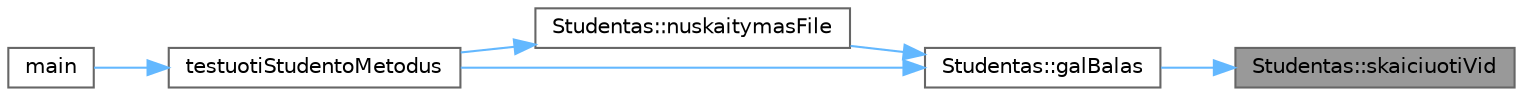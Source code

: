 digraph "Studentas::skaiciuotiVid"
{
 // INTERACTIVE_SVG=YES
 // LATEX_PDF_SIZE
  bgcolor="transparent";
  edge [fontname=Helvetica,fontsize=10,labelfontname=Helvetica,labelfontsize=10];
  node [fontname=Helvetica,fontsize=10,shape=box,height=0.2,width=0.4];
  rankdir="RL";
  Node1 [id="Node000001",label="Studentas::skaiciuotiVid",height=0.2,width=0.4,color="gray40", fillcolor="grey60", style="filled", fontcolor="black",tooltip=" "];
  Node1 -> Node2 [id="edge6_Node000001_Node000002",dir="back",color="steelblue1",style="solid",tooltip=" "];
  Node2 [id="Node000002",label="Studentas::galBalas",height=0.2,width=0.4,color="grey40", fillcolor="white", style="filled",URL="$class_studentas.html#a00616084632943b1a0b2cdb08ac35c35",tooltip=" "];
  Node2 -> Node3 [id="edge7_Node000002_Node000003",dir="back",color="steelblue1",style="solid",tooltip=" "];
  Node3 [id="Node000003",label="Studentas::nuskaitymasFile",height=0.2,width=0.4,color="grey40", fillcolor="white", style="filled",URL="$class_studentas.html#aca0bcdc0f22c4caaacf94c5ca7544db0",tooltip=" "];
  Node3 -> Node4 [id="edge8_Node000003_Node000004",dir="back",color="steelblue1",style="solid",tooltip=" "];
  Node4 [id="Node000004",label="testuotiStudentoMetodus",height=0.2,width=0.4,color="grey40", fillcolor="white", style="filled",URL="$funkcijos_8cpp.html#a0bcc3fa49fd1bf2474cbfd5ccf2aaff2",tooltip=" "];
  Node4 -> Node5 [id="edge9_Node000004_Node000005",dir="back",color="steelblue1",style="solid",tooltip=" "];
  Node5 [id="Node000005",label="main",height=0.2,width=0.4,color="grey40", fillcolor="white", style="filled",URL="$main_8cpp.html#ae66f6b31b5ad750f1fe042a706a4e3d4",tooltip=" "];
  Node2 -> Node4 [id="edge10_Node000002_Node000004",dir="back",color="steelblue1",style="solid",tooltip=" "];
}
